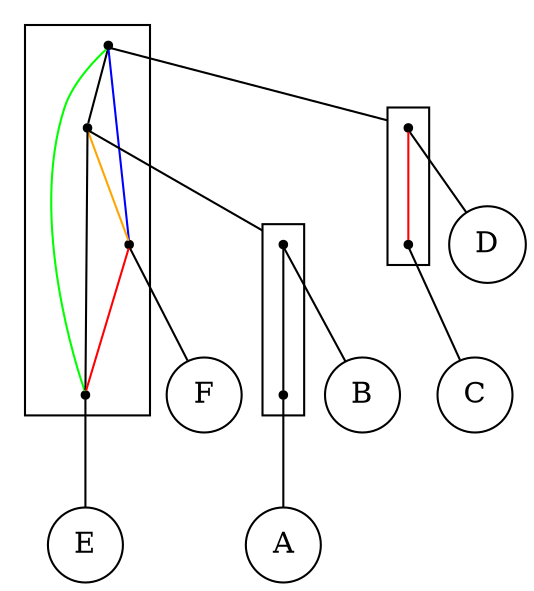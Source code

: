 digraph Structure2 {
compound=true;
fontname=Verdana;
fontsize=12;
node [shape=circle];
F;
E;
B;
A;
D;
C;
subgraph cluster_EACDFB {
node [shape=point];
s_CD -> s_BA  [color=black, arrowhead=none];
s_CD -> s_F  [color=blue, arrowhead=none];
s_CD -> s_E  [color=green, arrowhead=none];
s_BA -> s_F  [color=orange, arrowhead=none];
s_BA -> s_E  [color=black, arrowhead=none];
s_F -> s_E  [color=red, arrowhead=none];
}

subgraph cluster_BA {
node [shape=point];
s_B -> s_A  [color=black, arrowhead=none];
}

subgraph cluster_CD {
node [shape=point];
s_D -> s_C  [color=red, arrowhead=none];
}

s_CD -> s_D  [lhead=cluster_CD, arrowhead=none];
s_BA -> s_B  [lhead=cluster_BA, arrowhead=none];
s_F -> F  [arrowhead=none];
s_E -> E  [arrowhead=none];
s_B -> B  [arrowhead=none];
s_A -> A  [arrowhead=none];
s_D -> D  [arrowhead=none];
s_C -> C  [arrowhead=none];
}
